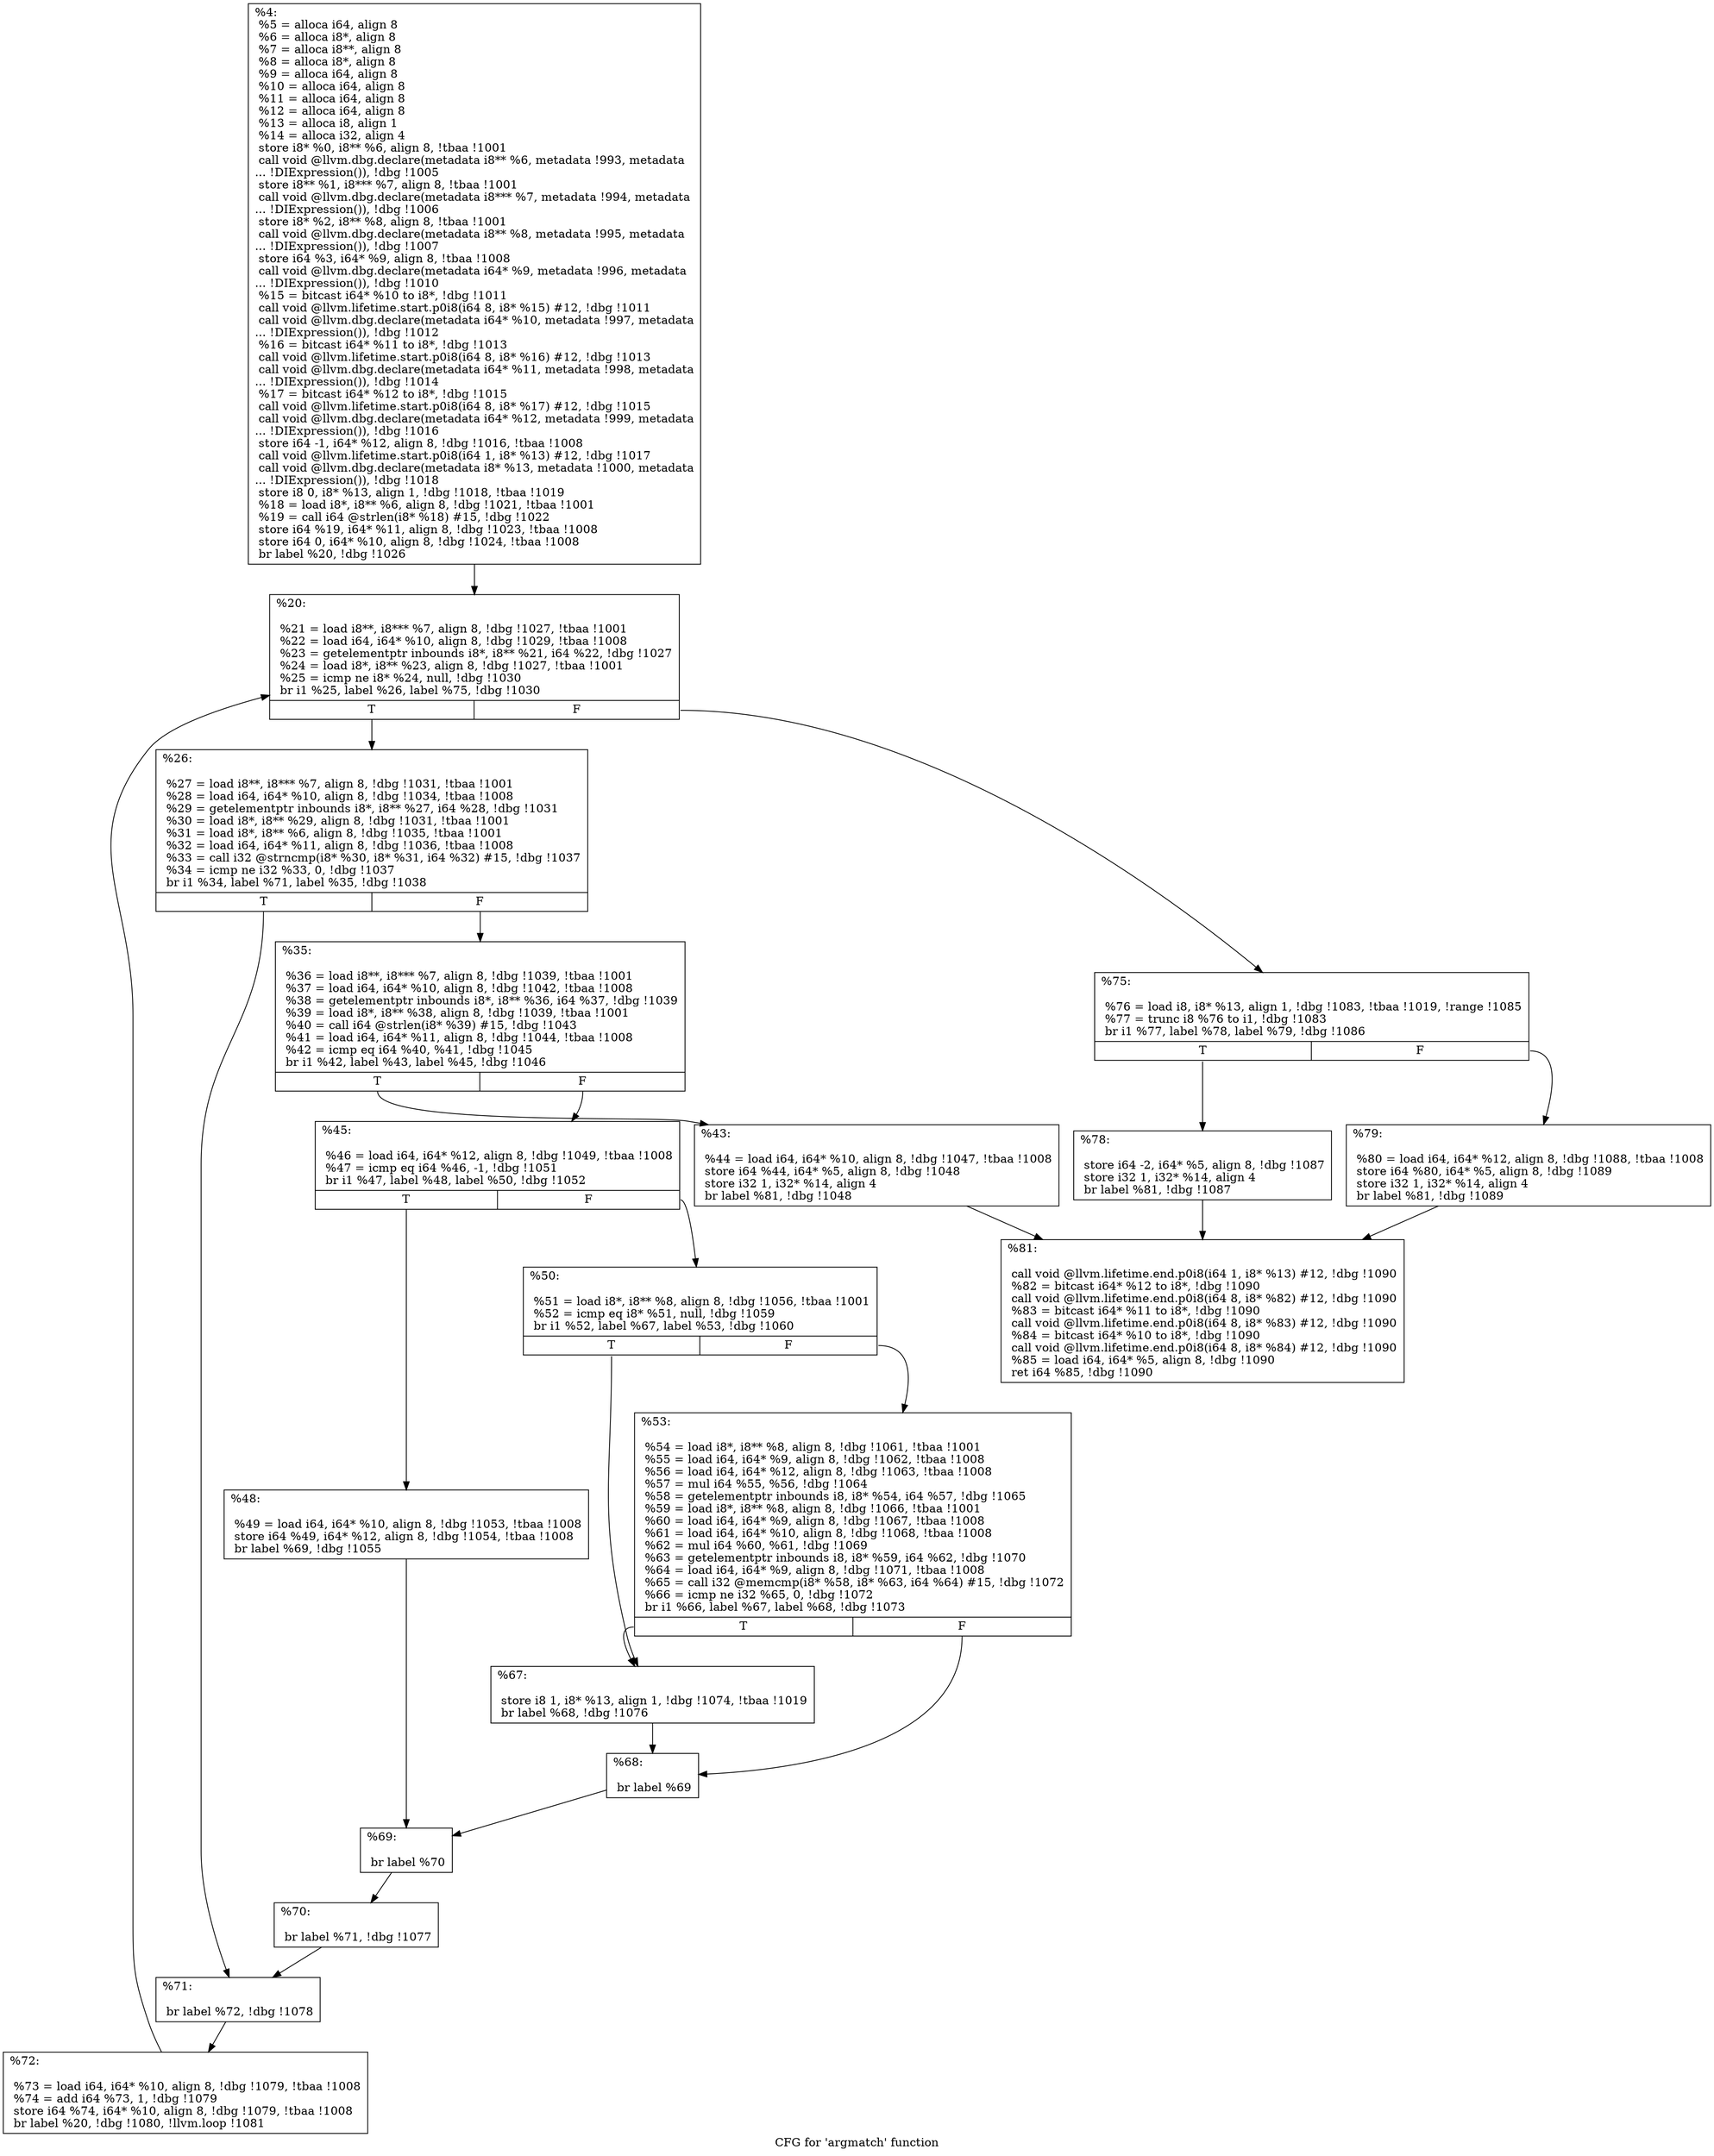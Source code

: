 digraph "CFG for 'argmatch' function" {
	label="CFG for 'argmatch' function";

	Node0x1aa2260 [shape=record,label="{%4:\l  %5 = alloca i64, align 8\l  %6 = alloca i8*, align 8\l  %7 = alloca i8**, align 8\l  %8 = alloca i8*, align 8\l  %9 = alloca i64, align 8\l  %10 = alloca i64, align 8\l  %11 = alloca i64, align 8\l  %12 = alloca i64, align 8\l  %13 = alloca i8, align 1\l  %14 = alloca i32, align 4\l  store i8* %0, i8** %6, align 8, !tbaa !1001\l  call void @llvm.dbg.declare(metadata i8** %6, metadata !993, metadata\l... !DIExpression()), !dbg !1005\l  store i8** %1, i8*** %7, align 8, !tbaa !1001\l  call void @llvm.dbg.declare(metadata i8*** %7, metadata !994, metadata\l... !DIExpression()), !dbg !1006\l  store i8* %2, i8** %8, align 8, !tbaa !1001\l  call void @llvm.dbg.declare(metadata i8** %8, metadata !995, metadata\l... !DIExpression()), !dbg !1007\l  store i64 %3, i64* %9, align 8, !tbaa !1008\l  call void @llvm.dbg.declare(metadata i64* %9, metadata !996, metadata\l... !DIExpression()), !dbg !1010\l  %15 = bitcast i64* %10 to i8*, !dbg !1011\l  call void @llvm.lifetime.start.p0i8(i64 8, i8* %15) #12, !dbg !1011\l  call void @llvm.dbg.declare(metadata i64* %10, metadata !997, metadata\l... !DIExpression()), !dbg !1012\l  %16 = bitcast i64* %11 to i8*, !dbg !1013\l  call void @llvm.lifetime.start.p0i8(i64 8, i8* %16) #12, !dbg !1013\l  call void @llvm.dbg.declare(metadata i64* %11, metadata !998, metadata\l... !DIExpression()), !dbg !1014\l  %17 = bitcast i64* %12 to i8*, !dbg !1015\l  call void @llvm.lifetime.start.p0i8(i64 8, i8* %17) #12, !dbg !1015\l  call void @llvm.dbg.declare(metadata i64* %12, metadata !999, metadata\l... !DIExpression()), !dbg !1016\l  store i64 -1, i64* %12, align 8, !dbg !1016, !tbaa !1008\l  call void @llvm.lifetime.start.p0i8(i64 1, i8* %13) #12, !dbg !1017\l  call void @llvm.dbg.declare(metadata i8* %13, metadata !1000, metadata\l... !DIExpression()), !dbg !1018\l  store i8 0, i8* %13, align 1, !dbg !1018, !tbaa !1019\l  %18 = load i8*, i8** %6, align 8, !dbg !1021, !tbaa !1001\l  %19 = call i64 @strlen(i8* %18) #15, !dbg !1022\l  store i64 %19, i64* %11, align 8, !dbg !1023, !tbaa !1008\l  store i64 0, i64* %10, align 8, !dbg !1024, !tbaa !1008\l  br label %20, !dbg !1026\l}"];
	Node0x1aa2260 -> Node0x1aa5ba0;
	Node0x1aa5ba0 [shape=record,label="{%20:\l\l  %21 = load i8**, i8*** %7, align 8, !dbg !1027, !tbaa !1001\l  %22 = load i64, i64* %10, align 8, !dbg !1029, !tbaa !1008\l  %23 = getelementptr inbounds i8*, i8** %21, i64 %22, !dbg !1027\l  %24 = load i8*, i8** %23, align 8, !dbg !1027, !tbaa !1001\l  %25 = icmp ne i8* %24, null, !dbg !1030\l  br i1 %25, label %26, label %75, !dbg !1030\l|{<s0>T|<s1>F}}"];
	Node0x1aa5ba0:s0 -> Node0x1aa5bf0;
	Node0x1aa5ba0:s1 -> Node0x1aa6000;
	Node0x1aa5bf0 [shape=record,label="{%26:\l\l  %27 = load i8**, i8*** %7, align 8, !dbg !1031, !tbaa !1001\l  %28 = load i64, i64* %10, align 8, !dbg !1034, !tbaa !1008\l  %29 = getelementptr inbounds i8*, i8** %27, i64 %28, !dbg !1031\l  %30 = load i8*, i8** %29, align 8, !dbg !1031, !tbaa !1001\l  %31 = load i8*, i8** %6, align 8, !dbg !1035, !tbaa !1001\l  %32 = load i64, i64* %11, align 8, !dbg !1036, !tbaa !1008\l  %33 = call i32 @strncmp(i8* %30, i8* %31, i64 %32) #15, !dbg !1037\l  %34 = icmp ne i32 %33, 0, !dbg !1037\l  br i1 %34, label %71, label %35, !dbg !1038\l|{<s0>T|<s1>F}}"];
	Node0x1aa5bf0:s0 -> Node0x1aa5f60;
	Node0x1aa5bf0:s1 -> Node0x1aa5c40;
	Node0x1aa5c40 [shape=record,label="{%35:\l\l  %36 = load i8**, i8*** %7, align 8, !dbg !1039, !tbaa !1001\l  %37 = load i64, i64* %10, align 8, !dbg !1042, !tbaa !1008\l  %38 = getelementptr inbounds i8*, i8** %36, i64 %37, !dbg !1039\l  %39 = load i8*, i8** %38, align 8, !dbg !1039, !tbaa !1001\l  %40 = call i64 @strlen(i8* %39) #15, !dbg !1043\l  %41 = load i64, i64* %11, align 8, !dbg !1044, !tbaa !1008\l  %42 = icmp eq i64 %40, %41, !dbg !1045\l  br i1 %42, label %43, label %45, !dbg !1046\l|{<s0>T|<s1>F}}"];
	Node0x1aa5c40:s0 -> Node0x1aa5c90;
	Node0x1aa5c40:s1 -> Node0x1aa5ce0;
	Node0x1aa5c90 [shape=record,label="{%43:\l\l  %44 = load i64, i64* %10, align 8, !dbg !1047, !tbaa !1008\l  store i64 %44, i64* %5, align 8, !dbg !1048\l  store i32 1, i32* %14, align 4\l  br label %81, !dbg !1048\l}"];
	Node0x1aa5c90 -> Node0x1aa60f0;
	Node0x1aa5ce0 [shape=record,label="{%45:\l\l  %46 = load i64, i64* %12, align 8, !dbg !1049, !tbaa !1008\l  %47 = icmp eq i64 %46, -1, !dbg !1051\l  br i1 %47, label %48, label %50, !dbg !1052\l|{<s0>T|<s1>F}}"];
	Node0x1aa5ce0:s0 -> Node0x1aa5d30;
	Node0x1aa5ce0:s1 -> Node0x1aa5d80;
	Node0x1aa5d30 [shape=record,label="{%48:\l\l  %49 = load i64, i64* %10, align 8, !dbg !1053, !tbaa !1008\l  store i64 %49, i64* %12, align 8, !dbg !1054, !tbaa !1008\l  br label %69, !dbg !1055\l}"];
	Node0x1aa5d30 -> Node0x1aa5ec0;
	Node0x1aa5d80 [shape=record,label="{%50:\l\l  %51 = load i8*, i8** %8, align 8, !dbg !1056, !tbaa !1001\l  %52 = icmp eq i8* %51, null, !dbg !1059\l  br i1 %52, label %67, label %53, !dbg !1060\l|{<s0>T|<s1>F}}"];
	Node0x1aa5d80:s0 -> Node0x1aa5e20;
	Node0x1aa5d80:s1 -> Node0x1aa5dd0;
	Node0x1aa5dd0 [shape=record,label="{%53:\l\l  %54 = load i8*, i8** %8, align 8, !dbg !1061, !tbaa !1001\l  %55 = load i64, i64* %9, align 8, !dbg !1062, !tbaa !1008\l  %56 = load i64, i64* %12, align 8, !dbg !1063, !tbaa !1008\l  %57 = mul i64 %55, %56, !dbg !1064\l  %58 = getelementptr inbounds i8, i8* %54, i64 %57, !dbg !1065\l  %59 = load i8*, i8** %8, align 8, !dbg !1066, !tbaa !1001\l  %60 = load i64, i64* %9, align 8, !dbg !1067, !tbaa !1008\l  %61 = load i64, i64* %10, align 8, !dbg !1068, !tbaa !1008\l  %62 = mul i64 %60, %61, !dbg !1069\l  %63 = getelementptr inbounds i8, i8* %59, i64 %62, !dbg !1070\l  %64 = load i64, i64* %9, align 8, !dbg !1071, !tbaa !1008\l  %65 = call i32 @memcmp(i8* %58, i8* %63, i64 %64) #15, !dbg !1072\l  %66 = icmp ne i32 %65, 0, !dbg !1072\l  br i1 %66, label %67, label %68, !dbg !1073\l|{<s0>T|<s1>F}}"];
	Node0x1aa5dd0:s0 -> Node0x1aa5e20;
	Node0x1aa5dd0:s1 -> Node0x1aa5e70;
	Node0x1aa5e20 [shape=record,label="{%67:\l\l  store i8 1, i8* %13, align 1, !dbg !1074, !tbaa !1019\l  br label %68, !dbg !1076\l}"];
	Node0x1aa5e20 -> Node0x1aa5e70;
	Node0x1aa5e70 [shape=record,label="{%68:\l\l  br label %69\l}"];
	Node0x1aa5e70 -> Node0x1aa5ec0;
	Node0x1aa5ec0 [shape=record,label="{%69:\l\l  br label %70\l}"];
	Node0x1aa5ec0 -> Node0x1aa5f10;
	Node0x1aa5f10 [shape=record,label="{%70:\l\l  br label %71, !dbg !1077\l}"];
	Node0x1aa5f10 -> Node0x1aa5f60;
	Node0x1aa5f60 [shape=record,label="{%71:\l\l  br label %72, !dbg !1078\l}"];
	Node0x1aa5f60 -> Node0x1aa5fb0;
	Node0x1aa5fb0 [shape=record,label="{%72:\l\l  %73 = load i64, i64* %10, align 8, !dbg !1079, !tbaa !1008\l  %74 = add i64 %73, 1, !dbg !1079\l  store i64 %74, i64* %10, align 8, !dbg !1079, !tbaa !1008\l  br label %20, !dbg !1080, !llvm.loop !1081\l}"];
	Node0x1aa5fb0 -> Node0x1aa5ba0;
	Node0x1aa6000 [shape=record,label="{%75:\l\l  %76 = load i8, i8* %13, align 1, !dbg !1083, !tbaa !1019, !range !1085\l  %77 = trunc i8 %76 to i1, !dbg !1083\l  br i1 %77, label %78, label %79, !dbg !1086\l|{<s0>T|<s1>F}}"];
	Node0x1aa6000:s0 -> Node0x1aa6050;
	Node0x1aa6000:s1 -> Node0x1aa60a0;
	Node0x1aa6050 [shape=record,label="{%78:\l\l  store i64 -2, i64* %5, align 8, !dbg !1087\l  store i32 1, i32* %14, align 4\l  br label %81, !dbg !1087\l}"];
	Node0x1aa6050 -> Node0x1aa60f0;
	Node0x1aa60a0 [shape=record,label="{%79:\l\l  %80 = load i64, i64* %12, align 8, !dbg !1088, !tbaa !1008\l  store i64 %80, i64* %5, align 8, !dbg !1089\l  store i32 1, i32* %14, align 4\l  br label %81, !dbg !1089\l}"];
	Node0x1aa60a0 -> Node0x1aa60f0;
	Node0x1aa60f0 [shape=record,label="{%81:\l\l  call void @llvm.lifetime.end.p0i8(i64 1, i8* %13) #12, !dbg !1090\l  %82 = bitcast i64* %12 to i8*, !dbg !1090\l  call void @llvm.lifetime.end.p0i8(i64 8, i8* %82) #12, !dbg !1090\l  %83 = bitcast i64* %11 to i8*, !dbg !1090\l  call void @llvm.lifetime.end.p0i8(i64 8, i8* %83) #12, !dbg !1090\l  %84 = bitcast i64* %10 to i8*, !dbg !1090\l  call void @llvm.lifetime.end.p0i8(i64 8, i8* %84) #12, !dbg !1090\l  %85 = load i64, i64* %5, align 8, !dbg !1090\l  ret i64 %85, !dbg !1090\l}"];
}
